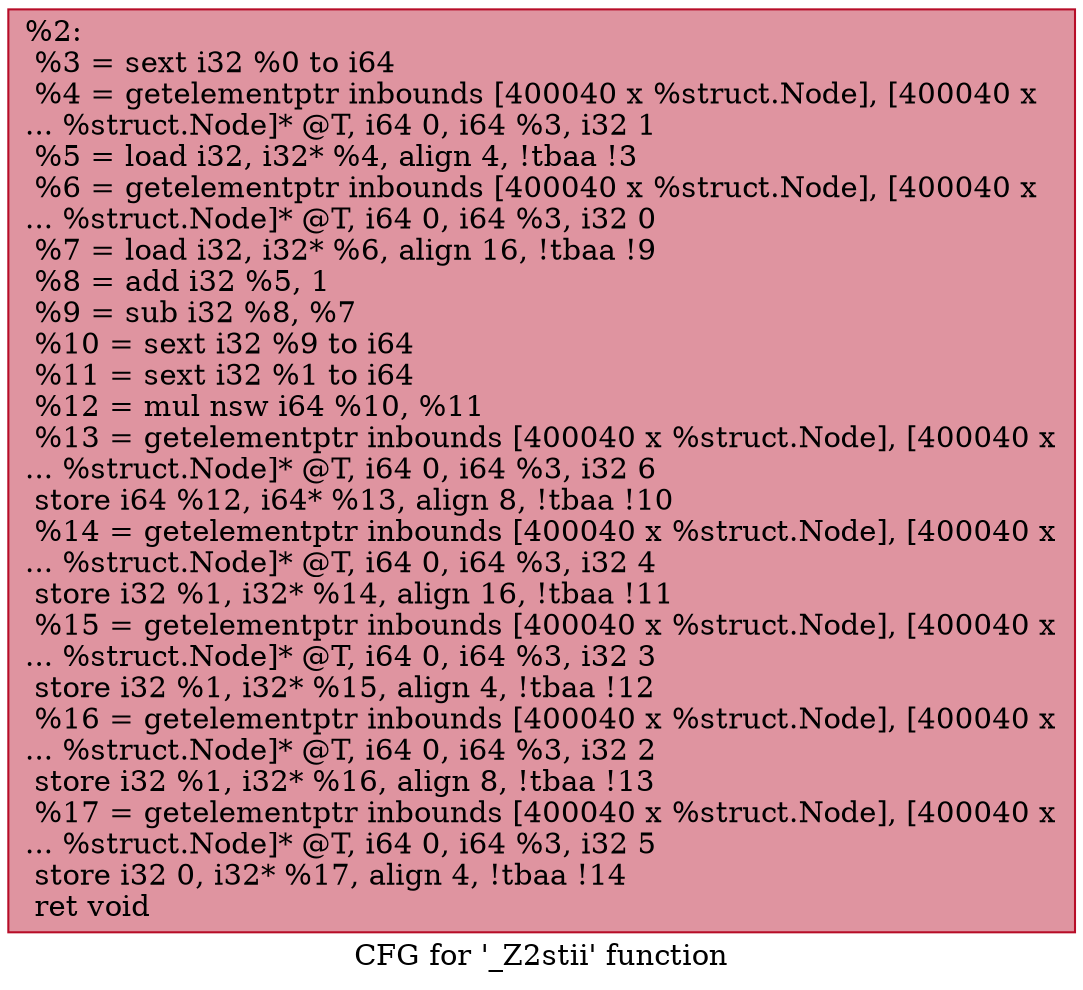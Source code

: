 digraph "CFG for '_Z2stii' function" {
	label="CFG for '_Z2stii' function";

	Node0x560008b77b20 [shape=record,color="#b70d28ff", style=filled, fillcolor="#b70d2870",label="{%2:\l  %3 = sext i32 %0 to i64\l  %4 = getelementptr inbounds [400040 x %struct.Node], [400040 x\l... %struct.Node]* @T, i64 0, i64 %3, i32 1\l  %5 = load i32, i32* %4, align 4, !tbaa !3\l  %6 = getelementptr inbounds [400040 x %struct.Node], [400040 x\l... %struct.Node]* @T, i64 0, i64 %3, i32 0\l  %7 = load i32, i32* %6, align 16, !tbaa !9\l  %8 = add i32 %5, 1\l  %9 = sub i32 %8, %7\l  %10 = sext i32 %9 to i64\l  %11 = sext i32 %1 to i64\l  %12 = mul nsw i64 %10, %11\l  %13 = getelementptr inbounds [400040 x %struct.Node], [400040 x\l... %struct.Node]* @T, i64 0, i64 %3, i32 6\l  store i64 %12, i64* %13, align 8, !tbaa !10\l  %14 = getelementptr inbounds [400040 x %struct.Node], [400040 x\l... %struct.Node]* @T, i64 0, i64 %3, i32 4\l  store i32 %1, i32* %14, align 16, !tbaa !11\l  %15 = getelementptr inbounds [400040 x %struct.Node], [400040 x\l... %struct.Node]* @T, i64 0, i64 %3, i32 3\l  store i32 %1, i32* %15, align 4, !tbaa !12\l  %16 = getelementptr inbounds [400040 x %struct.Node], [400040 x\l... %struct.Node]* @T, i64 0, i64 %3, i32 2\l  store i32 %1, i32* %16, align 8, !tbaa !13\l  %17 = getelementptr inbounds [400040 x %struct.Node], [400040 x\l... %struct.Node]* @T, i64 0, i64 %3, i32 5\l  store i32 0, i32* %17, align 4, !tbaa !14\l  ret void\l}"];
}
